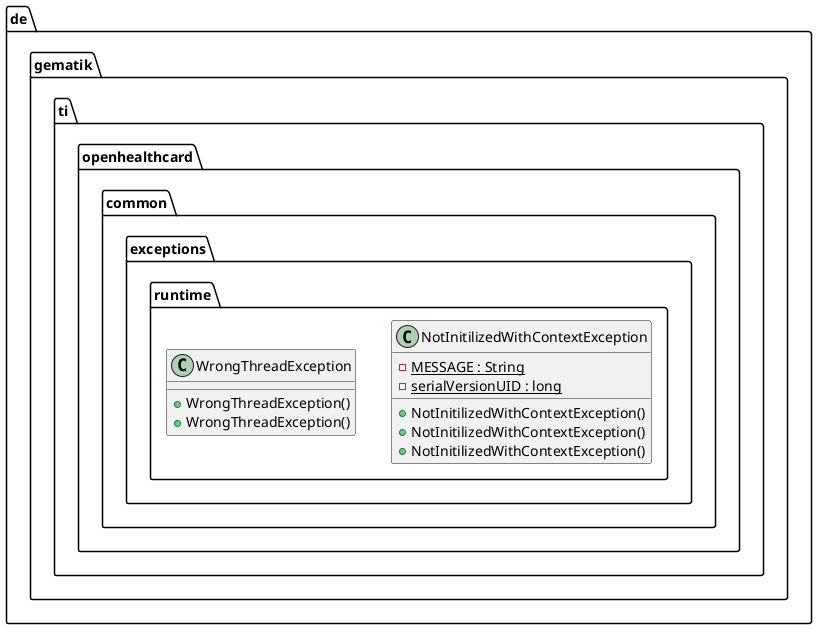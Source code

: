 @startuml



  namespace de.gematik.ti.openhealthcard.common {
    namespace exceptions.runtime {
      class de.gematik.ti.openhealthcard.common.exceptions.runtime.NotInitilizedWithContextException {
          {static} - MESSAGE : String
          {static} - serialVersionUID : long
          + NotInitilizedWithContextException()
          + NotInitilizedWithContextException()
          + NotInitilizedWithContextException()
      }
    }
  }
  

  namespace de.gematik.ti.openhealthcard.common {
    namespace exceptions.runtime {
      class de.gematik.ti.openhealthcard.common.exceptions.runtime.WrongThreadException {
          + WrongThreadException()
          + WrongThreadException()
      }
    }
  }
  










@enduml
